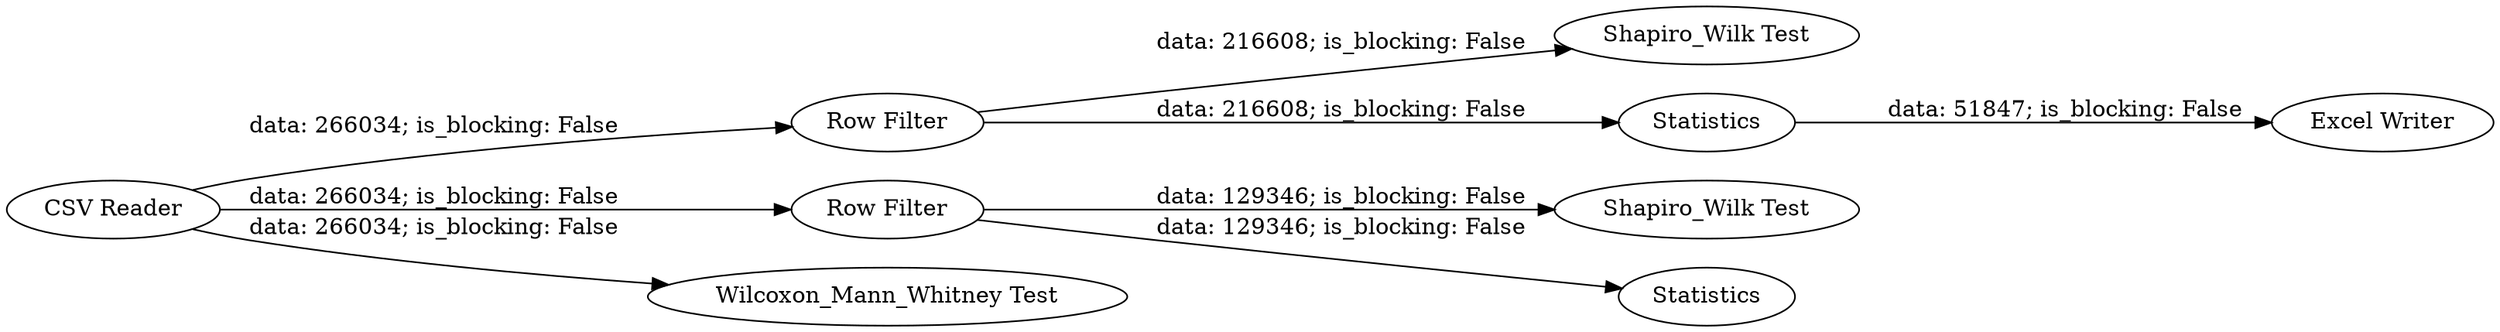 digraph {
	"4958885181994744818_123" [label="Shapiro_Wilk Test"]
	"4958885181994744818_114" [label="Row Filter"]
	"4958885181994744818_112" [label="Shapiro_Wilk Test"]
	"4958885181994744818_120" [label="Row Filter"]
	"4958885181994744818_30" [label=Statistics]
	"4958885181994744818_118" [label="CSV Reader"]
	"4958885181994744818_122" [label="Excel Writer"]
	"4958885181994744818_125" [label="Wilcoxon_Mann_Whitney Test"]
	"4958885181994744818_121" [label=Statistics]
	"4958885181994744818_118" -> "4958885181994744818_125" [label="data: 266034; is_blocking: False"]
	"4958885181994744818_114" -> "4958885181994744818_112" [label="data: 216608; is_blocking: False"]
	"4958885181994744818_118" -> "4958885181994744818_120" [label="data: 266034; is_blocking: False"]
	"4958885181994744818_30" -> "4958885181994744818_122" [label="data: 51847; is_blocking: False"]
	"4958885181994744818_118" -> "4958885181994744818_114" [label="data: 266034; is_blocking: False"]
	"4958885181994744818_120" -> "4958885181994744818_121" [label="data: 129346; is_blocking: False"]
	"4958885181994744818_114" -> "4958885181994744818_30" [label="data: 216608; is_blocking: False"]
	"4958885181994744818_120" -> "4958885181994744818_123" [label="data: 129346; is_blocking: False"]
	rankdir=LR
}

